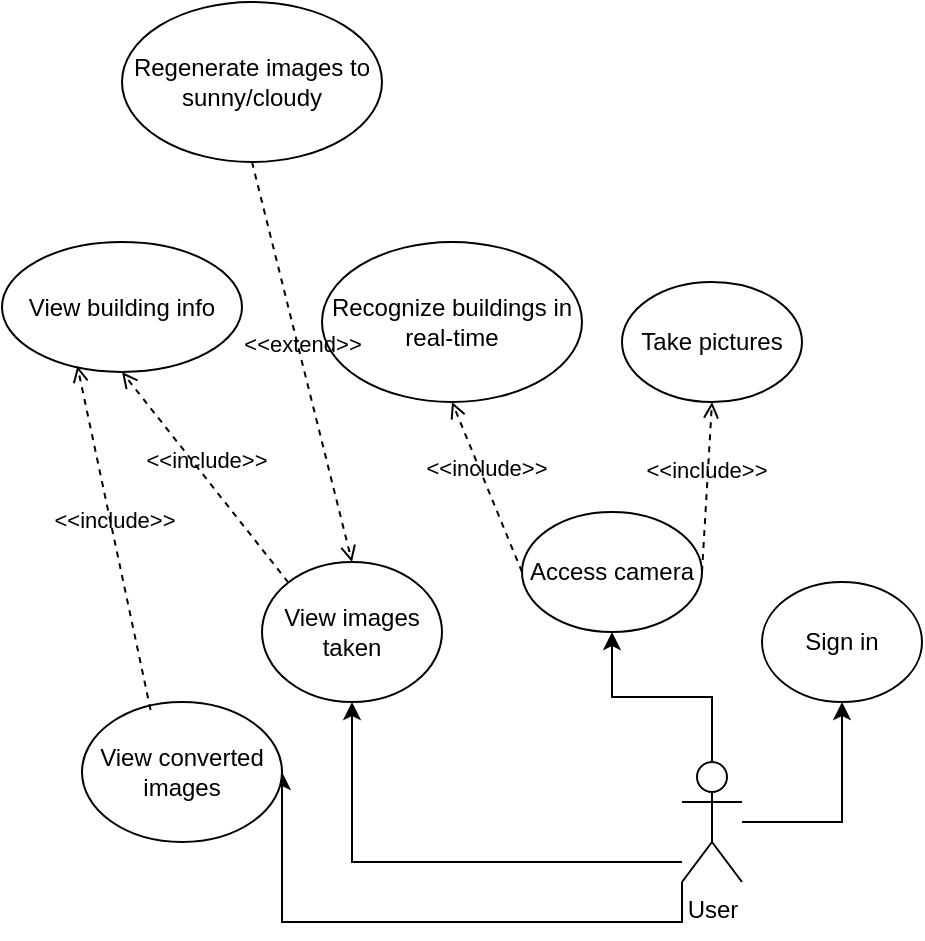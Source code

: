 <mxfile version="27.0.5">
  <diagram name="Page-1" id="ApHVLocTyimHsScQqBKt">
    <mxGraphModel dx="1213" dy="651" grid="1" gridSize="10" guides="1" tooltips="1" connect="1" arrows="1" fold="1" page="1" pageScale="1" pageWidth="850" pageHeight="1100" math="0" shadow="0">
      <root>
        <mxCell id="0" />
        <mxCell id="1" parent="0" />
        <mxCell id="lq6e3s-ZVgdFsiZmMWtM-6" style="edgeStyle=orthogonalEdgeStyle;rounded=0;orthogonalLoop=1;jettySize=auto;html=1;entryX=0.5;entryY=1;entryDx=0;entryDy=0;" edge="1" parent="1" source="lq6e3s-ZVgdFsiZmMWtM-1" target="lq6e3s-ZVgdFsiZmMWtM-5">
          <mxGeometry relative="1" as="geometry" />
        </mxCell>
        <mxCell id="lq6e3s-ZVgdFsiZmMWtM-10" style="edgeStyle=orthogonalEdgeStyle;rounded=0;orthogonalLoop=1;jettySize=auto;html=1;exitX=0;exitY=1;exitDx=0;exitDy=0;exitPerimeter=0;entryX=1;entryY=0.5;entryDx=0;entryDy=0;" edge="1" parent="1" source="lq6e3s-ZVgdFsiZmMWtM-1" target="lq6e3s-ZVgdFsiZmMWtM-8">
          <mxGeometry relative="1" as="geometry">
            <Array as="points">
              <mxPoint x="380" y="600" />
              <mxPoint x="180" y="600" />
            </Array>
          </mxGeometry>
        </mxCell>
        <mxCell id="lq6e3s-ZVgdFsiZmMWtM-12" style="edgeStyle=orthogonalEdgeStyle;rounded=0;orthogonalLoop=1;jettySize=auto;html=1;entryX=0.5;entryY=1;entryDx=0;entryDy=0;" edge="1" parent="1" source="lq6e3s-ZVgdFsiZmMWtM-1" target="lq6e3s-ZVgdFsiZmMWtM-7">
          <mxGeometry relative="1" as="geometry">
            <Array as="points">
              <mxPoint x="215" y="570" />
            </Array>
          </mxGeometry>
        </mxCell>
        <mxCell id="lq6e3s-ZVgdFsiZmMWtM-13" style="edgeStyle=orthogonalEdgeStyle;rounded=0;orthogonalLoop=1;jettySize=auto;html=1;entryX=0.5;entryY=1;entryDx=0;entryDy=0;" edge="1" parent="1" source="lq6e3s-ZVgdFsiZmMWtM-1" target="lq6e3s-ZVgdFsiZmMWtM-9">
          <mxGeometry relative="1" as="geometry" />
        </mxCell>
        <mxCell id="lq6e3s-ZVgdFsiZmMWtM-1" value="&lt;div&gt;User&lt;/div&gt;" style="shape=umlActor;verticalLabelPosition=bottom;verticalAlign=top;html=1;outlineConnect=0;" vertex="1" parent="1">
          <mxGeometry x="380" y="520" width="30" height="60" as="geometry" />
        </mxCell>
        <mxCell id="lq6e3s-ZVgdFsiZmMWtM-5" value="Sign in" style="ellipse;whiteSpace=wrap;html=1;" vertex="1" parent="1">
          <mxGeometry x="420" y="430" width="80" height="60" as="geometry" />
        </mxCell>
        <mxCell id="lq6e3s-ZVgdFsiZmMWtM-7" value="View images taken" style="ellipse;whiteSpace=wrap;html=1;" vertex="1" parent="1">
          <mxGeometry x="170" y="420" width="90" height="70" as="geometry" />
        </mxCell>
        <mxCell id="lq6e3s-ZVgdFsiZmMWtM-8" value="View converted images" style="ellipse;whiteSpace=wrap;html=1;" vertex="1" parent="1">
          <mxGeometry x="80" y="490" width="100" height="70" as="geometry" />
        </mxCell>
        <mxCell id="lq6e3s-ZVgdFsiZmMWtM-9" value="Access camera" style="ellipse;whiteSpace=wrap;html=1;" vertex="1" parent="1">
          <mxGeometry x="300" y="395" width="90" height="60" as="geometry" />
        </mxCell>
        <mxCell id="lq6e3s-ZVgdFsiZmMWtM-16" value="Take pictures" style="ellipse;whiteSpace=wrap;html=1;" vertex="1" parent="1">
          <mxGeometry x="350" y="280" width="90" height="60" as="geometry" />
        </mxCell>
        <mxCell id="lq6e3s-ZVgdFsiZmMWtM-17" value="Recognize buildings in real-time" style="ellipse;whiteSpace=wrap;html=1;" vertex="1" parent="1">
          <mxGeometry x="200" y="260" width="130" height="80" as="geometry" />
        </mxCell>
        <mxCell id="lq6e3s-ZVgdFsiZmMWtM-21" value="&amp;lt;&amp;lt;include&amp;gt;&amp;gt;" style="html=1;verticalAlign=bottom;labelBackgroundColor=none;endArrow=open;endFill=0;dashed=1;rounded=0;exitX=0;exitY=0.5;exitDx=0;exitDy=0;entryX=0.5;entryY=1;entryDx=0;entryDy=0;" edge="1" parent="1" source="lq6e3s-ZVgdFsiZmMWtM-9" target="lq6e3s-ZVgdFsiZmMWtM-17">
          <mxGeometry width="160" relative="1" as="geometry">
            <mxPoint x="270" y="250" as="sourcePoint" />
            <mxPoint x="430" y="250" as="targetPoint" />
          </mxGeometry>
        </mxCell>
        <mxCell id="lq6e3s-ZVgdFsiZmMWtM-22" value="&amp;lt;&amp;lt;include&amp;gt;&amp;gt;" style="html=1;verticalAlign=bottom;labelBackgroundColor=none;endArrow=open;endFill=0;dashed=1;rounded=0;exitX=1;exitY=0.5;exitDx=0;exitDy=0;entryX=0.5;entryY=1;entryDx=0;entryDy=0;" edge="1" parent="1" source="lq6e3s-ZVgdFsiZmMWtM-9" target="lq6e3s-ZVgdFsiZmMWtM-16">
          <mxGeometry width="160" relative="1" as="geometry">
            <mxPoint x="465" y="420" as="sourcePoint" />
            <mxPoint x="410" y="335" as="targetPoint" />
          </mxGeometry>
        </mxCell>
        <mxCell id="lq6e3s-ZVgdFsiZmMWtM-23" value="View building info" style="ellipse;whiteSpace=wrap;html=1;" vertex="1" parent="1">
          <mxGeometry x="40" y="260" width="120" height="65" as="geometry" />
        </mxCell>
        <mxCell id="lq6e3s-ZVgdFsiZmMWtM-26" value="&amp;lt;&amp;lt;include&amp;gt;&amp;gt;" style="html=1;verticalAlign=bottom;labelBackgroundColor=none;endArrow=open;endFill=0;dashed=1;rounded=0;exitX=0;exitY=0;exitDx=0;exitDy=0;entryX=0.5;entryY=1;entryDx=0;entryDy=0;" edge="1" parent="1" source="lq6e3s-ZVgdFsiZmMWtM-7" target="lq6e3s-ZVgdFsiZmMWtM-23">
          <mxGeometry width="160" relative="1" as="geometry">
            <mxPoint x="147.5" y="414" as="sourcePoint" />
            <mxPoint x="112.5" y="329" as="targetPoint" />
          </mxGeometry>
        </mxCell>
        <mxCell id="lq6e3s-ZVgdFsiZmMWtM-27" value="&amp;lt;&amp;lt;include&amp;gt;&amp;gt;" style="html=1;verticalAlign=bottom;labelBackgroundColor=none;endArrow=open;endFill=0;dashed=1;rounded=0;exitX=0.343;exitY=0.057;exitDx=0;exitDy=0;entryX=0.314;entryY=0.954;entryDx=0;entryDy=0;entryPerimeter=0;exitPerimeter=0;" edge="1" parent="1" source="lq6e3s-ZVgdFsiZmMWtM-8" target="lq6e3s-ZVgdFsiZmMWtM-23">
          <mxGeometry width="160" relative="1" as="geometry">
            <mxPoint x="133" y="460" as="sourcePoint" />
            <mxPoint x="50" y="355" as="targetPoint" />
          </mxGeometry>
        </mxCell>
        <mxCell id="lq6e3s-ZVgdFsiZmMWtM-28" value="&amp;lt;&amp;lt;extend&amp;gt;&amp;gt;" style="html=1;verticalAlign=bottom;labelBackgroundColor=none;endArrow=open;endFill=0;dashed=1;rounded=0;entryX=0.5;entryY=0;entryDx=0;entryDy=0;exitX=0.5;exitY=1;exitDx=0;exitDy=0;" edge="1" parent="1" source="lq6e3s-ZVgdFsiZmMWtM-29" target="lq6e3s-ZVgdFsiZmMWtM-7">
          <mxGeometry width="160" relative="1" as="geometry">
            <mxPoint x="130" y="200" as="sourcePoint" />
            <mxPoint x="290" y="200" as="targetPoint" />
          </mxGeometry>
        </mxCell>
        <mxCell id="lq6e3s-ZVgdFsiZmMWtM-29" value="Regenerate images to sunny/cloudy" style="ellipse;whiteSpace=wrap;html=1;" vertex="1" parent="1">
          <mxGeometry x="100" y="140" width="130" height="80" as="geometry" />
        </mxCell>
      </root>
    </mxGraphModel>
  </diagram>
</mxfile>
